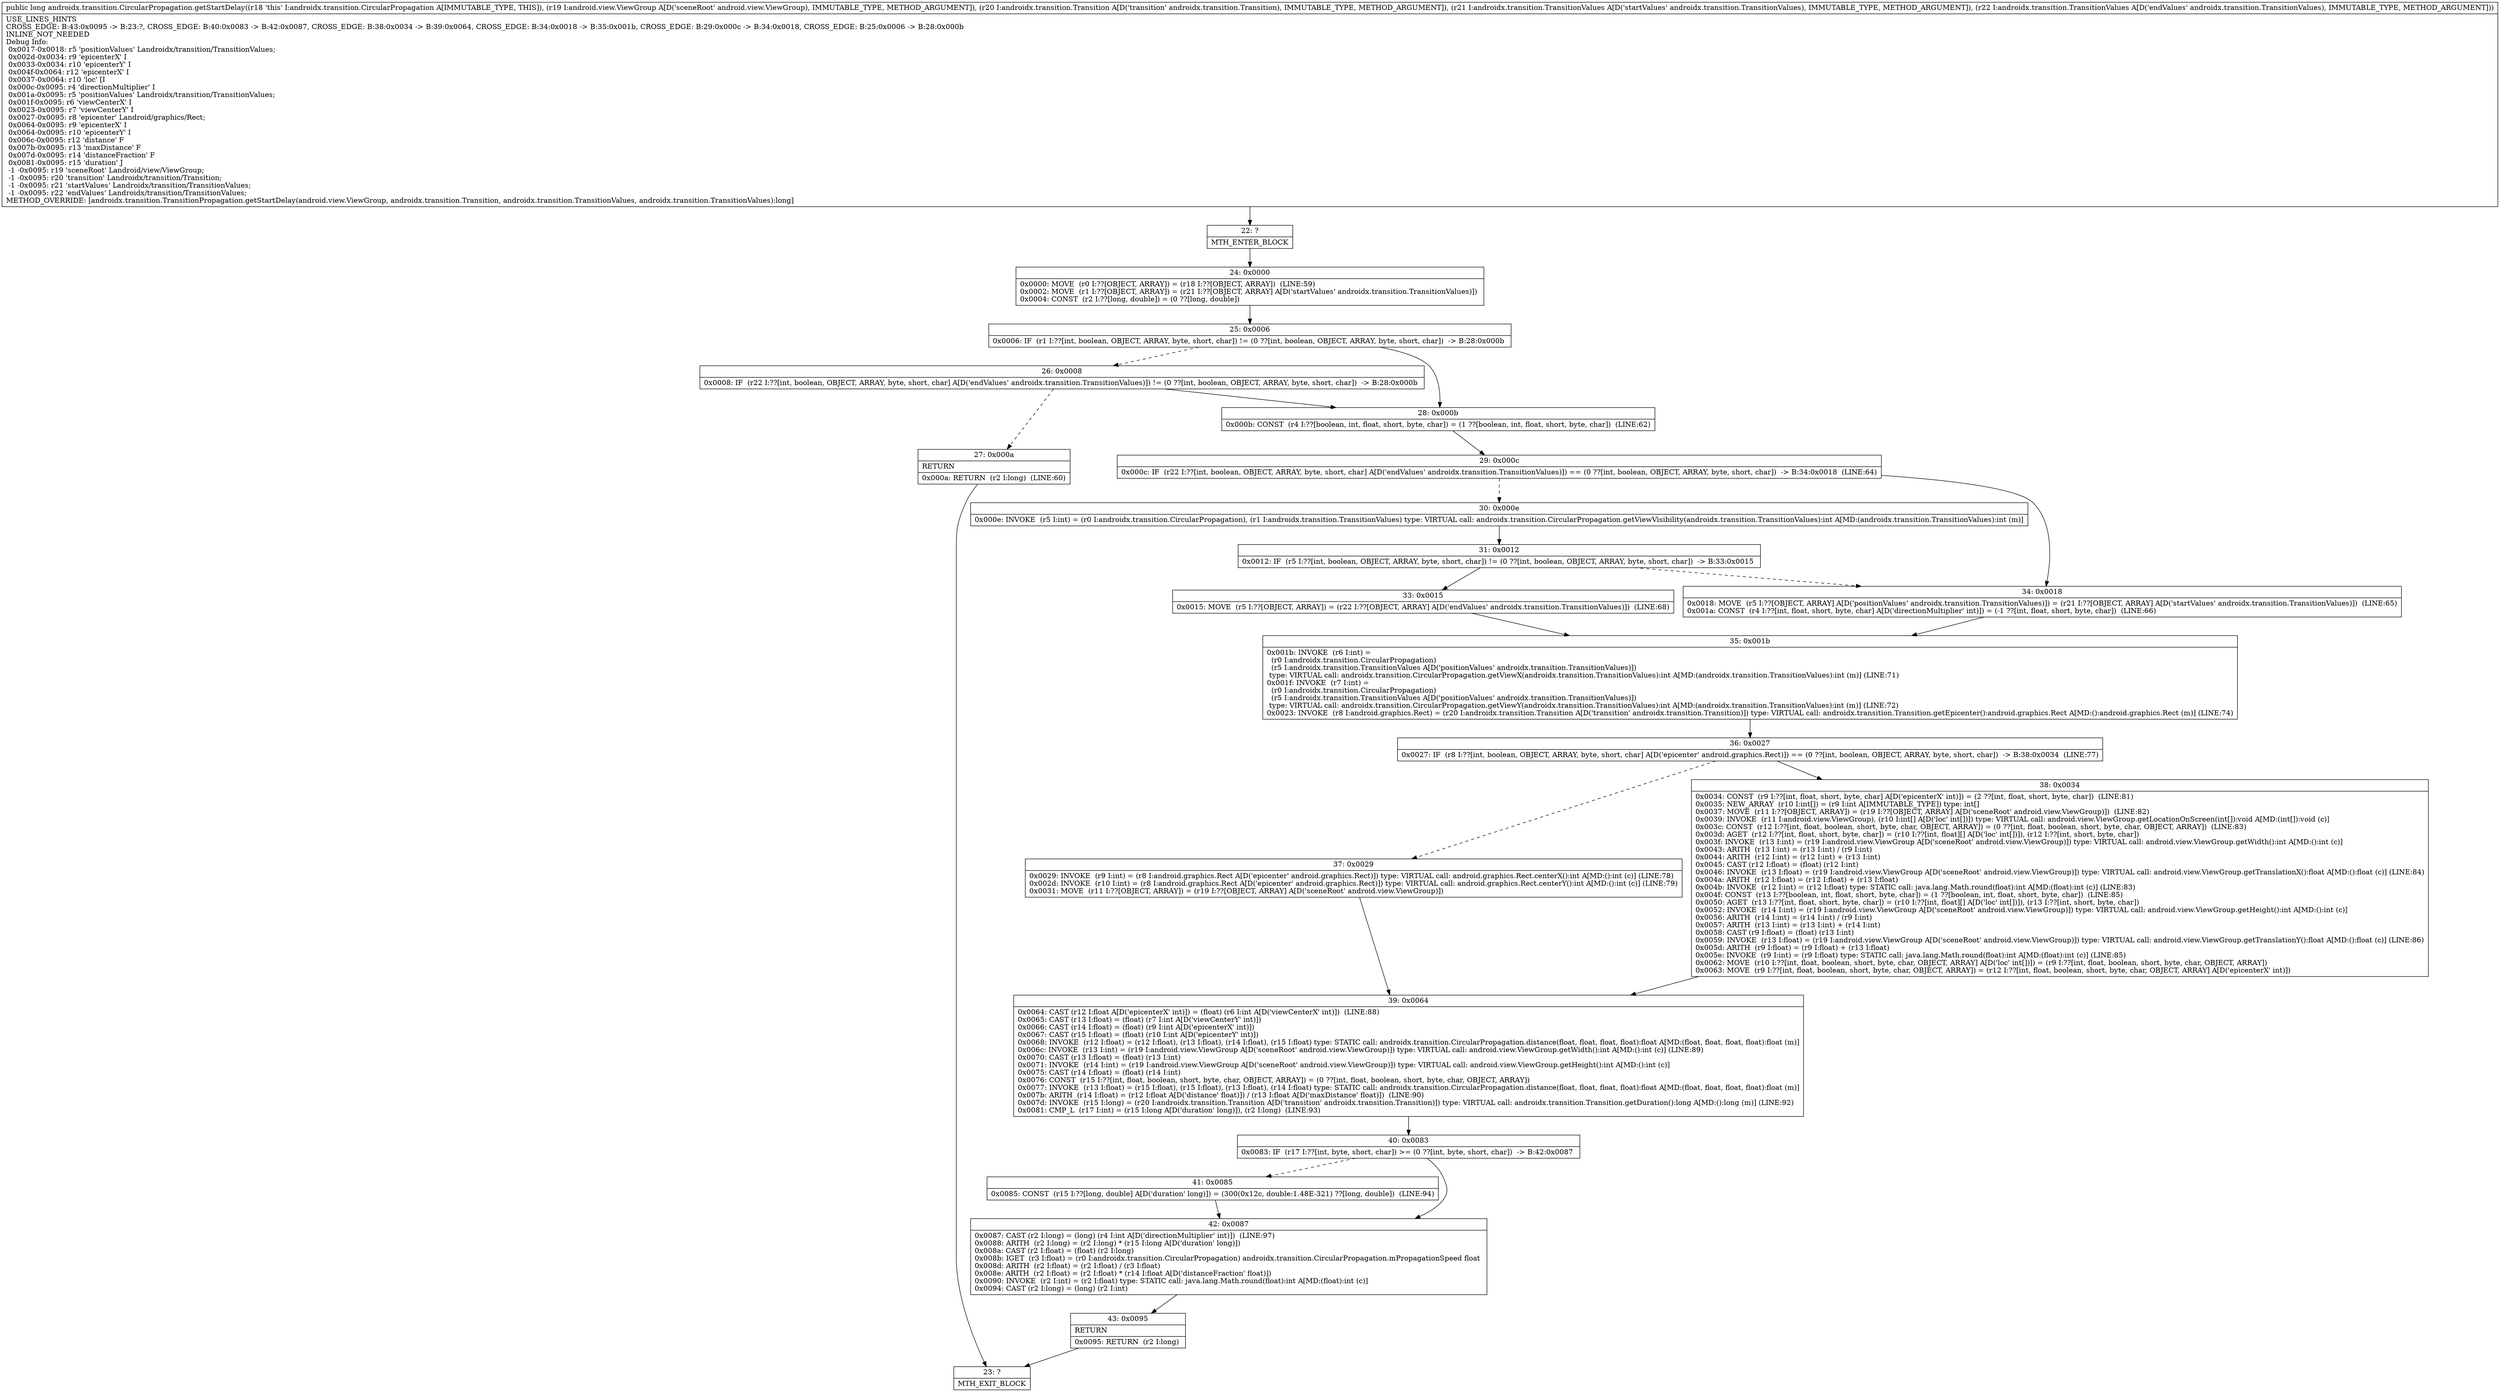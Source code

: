 digraph "CFG forandroidx.transition.CircularPropagation.getStartDelay(Landroid\/view\/ViewGroup;Landroidx\/transition\/Transition;Landroidx\/transition\/TransitionValues;Landroidx\/transition\/TransitionValues;)J" {
Node_22 [shape=record,label="{22\:\ ?|MTH_ENTER_BLOCK\l}"];
Node_24 [shape=record,label="{24\:\ 0x0000|0x0000: MOVE  (r0 I:??[OBJECT, ARRAY]) = (r18 I:??[OBJECT, ARRAY])  (LINE:59)\l0x0002: MOVE  (r1 I:??[OBJECT, ARRAY]) = (r21 I:??[OBJECT, ARRAY] A[D('startValues' androidx.transition.TransitionValues)]) \l0x0004: CONST  (r2 I:??[long, double]) = (0 ??[long, double]) \l}"];
Node_25 [shape=record,label="{25\:\ 0x0006|0x0006: IF  (r1 I:??[int, boolean, OBJECT, ARRAY, byte, short, char]) != (0 ??[int, boolean, OBJECT, ARRAY, byte, short, char])  \-\> B:28:0x000b \l}"];
Node_26 [shape=record,label="{26\:\ 0x0008|0x0008: IF  (r22 I:??[int, boolean, OBJECT, ARRAY, byte, short, char] A[D('endValues' androidx.transition.TransitionValues)]) != (0 ??[int, boolean, OBJECT, ARRAY, byte, short, char])  \-\> B:28:0x000b \l}"];
Node_27 [shape=record,label="{27\:\ 0x000a|RETURN\l|0x000a: RETURN  (r2 I:long)  (LINE:60)\l}"];
Node_23 [shape=record,label="{23\:\ ?|MTH_EXIT_BLOCK\l}"];
Node_28 [shape=record,label="{28\:\ 0x000b|0x000b: CONST  (r4 I:??[boolean, int, float, short, byte, char]) = (1 ??[boolean, int, float, short, byte, char])  (LINE:62)\l}"];
Node_29 [shape=record,label="{29\:\ 0x000c|0x000c: IF  (r22 I:??[int, boolean, OBJECT, ARRAY, byte, short, char] A[D('endValues' androidx.transition.TransitionValues)]) == (0 ??[int, boolean, OBJECT, ARRAY, byte, short, char])  \-\> B:34:0x0018  (LINE:64)\l}"];
Node_30 [shape=record,label="{30\:\ 0x000e|0x000e: INVOKE  (r5 I:int) = (r0 I:androidx.transition.CircularPropagation), (r1 I:androidx.transition.TransitionValues) type: VIRTUAL call: androidx.transition.CircularPropagation.getViewVisibility(androidx.transition.TransitionValues):int A[MD:(androidx.transition.TransitionValues):int (m)]\l}"];
Node_31 [shape=record,label="{31\:\ 0x0012|0x0012: IF  (r5 I:??[int, boolean, OBJECT, ARRAY, byte, short, char]) != (0 ??[int, boolean, OBJECT, ARRAY, byte, short, char])  \-\> B:33:0x0015 \l}"];
Node_33 [shape=record,label="{33\:\ 0x0015|0x0015: MOVE  (r5 I:??[OBJECT, ARRAY]) = (r22 I:??[OBJECT, ARRAY] A[D('endValues' androidx.transition.TransitionValues)])  (LINE:68)\l}"];
Node_35 [shape=record,label="{35\:\ 0x001b|0x001b: INVOKE  (r6 I:int) = \l  (r0 I:androidx.transition.CircularPropagation)\l  (r5 I:androidx.transition.TransitionValues A[D('positionValues' androidx.transition.TransitionValues)])\l type: VIRTUAL call: androidx.transition.CircularPropagation.getViewX(androidx.transition.TransitionValues):int A[MD:(androidx.transition.TransitionValues):int (m)] (LINE:71)\l0x001f: INVOKE  (r7 I:int) = \l  (r0 I:androidx.transition.CircularPropagation)\l  (r5 I:androidx.transition.TransitionValues A[D('positionValues' androidx.transition.TransitionValues)])\l type: VIRTUAL call: androidx.transition.CircularPropagation.getViewY(androidx.transition.TransitionValues):int A[MD:(androidx.transition.TransitionValues):int (m)] (LINE:72)\l0x0023: INVOKE  (r8 I:android.graphics.Rect) = (r20 I:androidx.transition.Transition A[D('transition' androidx.transition.Transition)]) type: VIRTUAL call: androidx.transition.Transition.getEpicenter():android.graphics.Rect A[MD:():android.graphics.Rect (m)] (LINE:74)\l}"];
Node_36 [shape=record,label="{36\:\ 0x0027|0x0027: IF  (r8 I:??[int, boolean, OBJECT, ARRAY, byte, short, char] A[D('epicenter' android.graphics.Rect)]) == (0 ??[int, boolean, OBJECT, ARRAY, byte, short, char])  \-\> B:38:0x0034  (LINE:77)\l}"];
Node_37 [shape=record,label="{37\:\ 0x0029|0x0029: INVOKE  (r9 I:int) = (r8 I:android.graphics.Rect A[D('epicenter' android.graphics.Rect)]) type: VIRTUAL call: android.graphics.Rect.centerX():int A[MD:():int (c)] (LINE:78)\l0x002d: INVOKE  (r10 I:int) = (r8 I:android.graphics.Rect A[D('epicenter' android.graphics.Rect)]) type: VIRTUAL call: android.graphics.Rect.centerY():int A[MD:():int (c)] (LINE:79)\l0x0031: MOVE  (r11 I:??[OBJECT, ARRAY]) = (r19 I:??[OBJECT, ARRAY] A[D('sceneRoot' android.view.ViewGroup)]) \l}"];
Node_39 [shape=record,label="{39\:\ 0x0064|0x0064: CAST (r12 I:float A[D('epicenterX' int)]) = (float) (r6 I:int A[D('viewCenterX' int)])  (LINE:88)\l0x0065: CAST (r13 I:float) = (float) (r7 I:int A[D('viewCenterY' int)]) \l0x0066: CAST (r14 I:float) = (float) (r9 I:int A[D('epicenterX' int)]) \l0x0067: CAST (r15 I:float) = (float) (r10 I:int A[D('epicenterY' int)]) \l0x0068: INVOKE  (r12 I:float) = (r12 I:float), (r13 I:float), (r14 I:float), (r15 I:float) type: STATIC call: androidx.transition.CircularPropagation.distance(float, float, float, float):float A[MD:(float, float, float, float):float (m)]\l0x006c: INVOKE  (r13 I:int) = (r19 I:android.view.ViewGroup A[D('sceneRoot' android.view.ViewGroup)]) type: VIRTUAL call: android.view.ViewGroup.getWidth():int A[MD:():int (c)] (LINE:89)\l0x0070: CAST (r13 I:float) = (float) (r13 I:int) \l0x0071: INVOKE  (r14 I:int) = (r19 I:android.view.ViewGroup A[D('sceneRoot' android.view.ViewGroup)]) type: VIRTUAL call: android.view.ViewGroup.getHeight():int A[MD:():int (c)]\l0x0075: CAST (r14 I:float) = (float) (r14 I:int) \l0x0076: CONST  (r15 I:??[int, float, boolean, short, byte, char, OBJECT, ARRAY]) = (0 ??[int, float, boolean, short, byte, char, OBJECT, ARRAY]) \l0x0077: INVOKE  (r13 I:float) = (r15 I:float), (r15 I:float), (r13 I:float), (r14 I:float) type: STATIC call: androidx.transition.CircularPropagation.distance(float, float, float, float):float A[MD:(float, float, float, float):float (m)]\l0x007b: ARITH  (r14 I:float) = (r12 I:float A[D('distance' float)]) \/ (r13 I:float A[D('maxDistance' float)])  (LINE:90)\l0x007d: INVOKE  (r15 I:long) = (r20 I:androidx.transition.Transition A[D('transition' androidx.transition.Transition)]) type: VIRTUAL call: androidx.transition.Transition.getDuration():long A[MD:():long (m)] (LINE:92)\l0x0081: CMP_L  (r17 I:int) = (r15 I:long A[D('duration' long)]), (r2 I:long)  (LINE:93)\l}"];
Node_40 [shape=record,label="{40\:\ 0x0083|0x0083: IF  (r17 I:??[int, byte, short, char]) \>= (0 ??[int, byte, short, char])  \-\> B:42:0x0087 \l}"];
Node_41 [shape=record,label="{41\:\ 0x0085|0x0085: CONST  (r15 I:??[long, double] A[D('duration' long)]) = (300(0x12c, double:1.48E\-321) ??[long, double])  (LINE:94)\l}"];
Node_42 [shape=record,label="{42\:\ 0x0087|0x0087: CAST (r2 I:long) = (long) (r4 I:int A[D('directionMultiplier' int)])  (LINE:97)\l0x0088: ARITH  (r2 I:long) = (r2 I:long) * (r15 I:long A[D('duration' long)]) \l0x008a: CAST (r2 I:float) = (float) (r2 I:long) \l0x008b: IGET  (r3 I:float) = (r0 I:androidx.transition.CircularPropagation) androidx.transition.CircularPropagation.mPropagationSpeed float \l0x008d: ARITH  (r2 I:float) = (r2 I:float) \/ (r3 I:float) \l0x008e: ARITH  (r2 I:float) = (r2 I:float) * (r14 I:float A[D('distanceFraction' float)]) \l0x0090: INVOKE  (r2 I:int) = (r2 I:float) type: STATIC call: java.lang.Math.round(float):int A[MD:(float):int (c)]\l0x0094: CAST (r2 I:long) = (long) (r2 I:int) \l}"];
Node_43 [shape=record,label="{43\:\ 0x0095|RETURN\l|0x0095: RETURN  (r2 I:long) \l}"];
Node_38 [shape=record,label="{38\:\ 0x0034|0x0034: CONST  (r9 I:??[int, float, short, byte, char] A[D('epicenterX' int)]) = (2 ??[int, float, short, byte, char])  (LINE:81)\l0x0035: NEW_ARRAY  (r10 I:int[]) = (r9 I:int A[IMMUTABLE_TYPE]) type: int[] \l0x0037: MOVE  (r11 I:??[OBJECT, ARRAY]) = (r19 I:??[OBJECT, ARRAY] A[D('sceneRoot' android.view.ViewGroup)])  (LINE:82)\l0x0039: INVOKE  (r11 I:android.view.ViewGroup), (r10 I:int[] A[D('loc' int[])]) type: VIRTUAL call: android.view.ViewGroup.getLocationOnScreen(int[]):void A[MD:(int[]):void (c)]\l0x003c: CONST  (r12 I:??[int, float, boolean, short, byte, char, OBJECT, ARRAY]) = (0 ??[int, float, boolean, short, byte, char, OBJECT, ARRAY])  (LINE:83)\l0x003d: AGET  (r12 I:??[int, float, short, byte, char]) = (r10 I:??[int, float][] A[D('loc' int[])]), (r12 I:??[int, short, byte, char]) \l0x003f: INVOKE  (r13 I:int) = (r19 I:android.view.ViewGroup A[D('sceneRoot' android.view.ViewGroup)]) type: VIRTUAL call: android.view.ViewGroup.getWidth():int A[MD:():int (c)]\l0x0043: ARITH  (r13 I:int) = (r13 I:int) \/ (r9 I:int) \l0x0044: ARITH  (r12 I:int) = (r12 I:int) + (r13 I:int) \l0x0045: CAST (r12 I:float) = (float) (r12 I:int) \l0x0046: INVOKE  (r13 I:float) = (r19 I:android.view.ViewGroup A[D('sceneRoot' android.view.ViewGroup)]) type: VIRTUAL call: android.view.ViewGroup.getTranslationX():float A[MD:():float (c)] (LINE:84)\l0x004a: ARITH  (r12 I:float) = (r12 I:float) + (r13 I:float) \l0x004b: INVOKE  (r12 I:int) = (r12 I:float) type: STATIC call: java.lang.Math.round(float):int A[MD:(float):int (c)] (LINE:83)\l0x004f: CONST  (r13 I:??[boolean, int, float, short, byte, char]) = (1 ??[boolean, int, float, short, byte, char])  (LINE:85)\l0x0050: AGET  (r13 I:??[int, float, short, byte, char]) = (r10 I:??[int, float][] A[D('loc' int[])]), (r13 I:??[int, short, byte, char]) \l0x0052: INVOKE  (r14 I:int) = (r19 I:android.view.ViewGroup A[D('sceneRoot' android.view.ViewGroup)]) type: VIRTUAL call: android.view.ViewGroup.getHeight():int A[MD:():int (c)]\l0x0056: ARITH  (r14 I:int) = (r14 I:int) \/ (r9 I:int) \l0x0057: ARITH  (r13 I:int) = (r13 I:int) + (r14 I:int) \l0x0058: CAST (r9 I:float) = (float) (r13 I:int) \l0x0059: INVOKE  (r13 I:float) = (r19 I:android.view.ViewGroup A[D('sceneRoot' android.view.ViewGroup)]) type: VIRTUAL call: android.view.ViewGroup.getTranslationY():float A[MD:():float (c)] (LINE:86)\l0x005d: ARITH  (r9 I:float) = (r9 I:float) + (r13 I:float) \l0x005e: INVOKE  (r9 I:int) = (r9 I:float) type: STATIC call: java.lang.Math.round(float):int A[MD:(float):int (c)] (LINE:85)\l0x0062: MOVE  (r10 I:??[int, float, boolean, short, byte, char, OBJECT, ARRAY] A[D('loc' int[])]) = (r9 I:??[int, float, boolean, short, byte, char, OBJECT, ARRAY]) \l0x0063: MOVE  (r9 I:??[int, float, boolean, short, byte, char, OBJECT, ARRAY]) = (r12 I:??[int, float, boolean, short, byte, char, OBJECT, ARRAY] A[D('epicenterX' int)]) \l}"];
Node_34 [shape=record,label="{34\:\ 0x0018|0x0018: MOVE  (r5 I:??[OBJECT, ARRAY] A[D('positionValues' androidx.transition.TransitionValues)]) = (r21 I:??[OBJECT, ARRAY] A[D('startValues' androidx.transition.TransitionValues)])  (LINE:65)\l0x001a: CONST  (r4 I:??[int, float, short, byte, char] A[D('directionMultiplier' int)]) = (\-1 ??[int, float, short, byte, char])  (LINE:66)\l}"];
MethodNode[shape=record,label="{public long androidx.transition.CircularPropagation.getStartDelay((r18 'this' I:androidx.transition.CircularPropagation A[IMMUTABLE_TYPE, THIS]), (r19 I:android.view.ViewGroup A[D('sceneRoot' android.view.ViewGroup), IMMUTABLE_TYPE, METHOD_ARGUMENT]), (r20 I:androidx.transition.Transition A[D('transition' androidx.transition.Transition), IMMUTABLE_TYPE, METHOD_ARGUMENT]), (r21 I:androidx.transition.TransitionValues A[D('startValues' androidx.transition.TransitionValues), IMMUTABLE_TYPE, METHOD_ARGUMENT]), (r22 I:androidx.transition.TransitionValues A[D('endValues' androidx.transition.TransitionValues), IMMUTABLE_TYPE, METHOD_ARGUMENT]))  | USE_LINES_HINTS\lCROSS_EDGE: B:43:0x0095 \-\> B:23:?, CROSS_EDGE: B:40:0x0083 \-\> B:42:0x0087, CROSS_EDGE: B:38:0x0034 \-\> B:39:0x0064, CROSS_EDGE: B:34:0x0018 \-\> B:35:0x001b, CROSS_EDGE: B:29:0x000c \-\> B:34:0x0018, CROSS_EDGE: B:25:0x0006 \-\> B:28:0x000b\lINLINE_NOT_NEEDED\lDebug Info:\l  0x0017\-0x0018: r5 'positionValues' Landroidx\/transition\/TransitionValues;\l  0x002d\-0x0034: r9 'epicenterX' I\l  0x0033\-0x0034: r10 'epicenterY' I\l  0x004f\-0x0064: r12 'epicenterX' I\l  0x0037\-0x0064: r10 'loc' [I\l  0x000c\-0x0095: r4 'directionMultiplier' I\l  0x001a\-0x0095: r5 'positionValues' Landroidx\/transition\/TransitionValues;\l  0x001f\-0x0095: r6 'viewCenterX' I\l  0x0023\-0x0095: r7 'viewCenterY' I\l  0x0027\-0x0095: r8 'epicenter' Landroid\/graphics\/Rect;\l  0x0064\-0x0095: r9 'epicenterX' I\l  0x0064\-0x0095: r10 'epicenterY' I\l  0x006c\-0x0095: r12 'distance' F\l  0x007b\-0x0095: r13 'maxDistance' F\l  0x007d\-0x0095: r14 'distanceFraction' F\l  0x0081\-0x0095: r15 'duration' J\l  \-1 \-0x0095: r19 'sceneRoot' Landroid\/view\/ViewGroup;\l  \-1 \-0x0095: r20 'transition' Landroidx\/transition\/Transition;\l  \-1 \-0x0095: r21 'startValues' Landroidx\/transition\/TransitionValues;\l  \-1 \-0x0095: r22 'endValues' Landroidx\/transition\/TransitionValues;\lMETHOD_OVERRIDE: [androidx.transition.TransitionPropagation.getStartDelay(android.view.ViewGroup, androidx.transition.Transition, androidx.transition.TransitionValues, androidx.transition.TransitionValues):long]\l}"];
MethodNode -> Node_22;Node_22 -> Node_24;
Node_24 -> Node_25;
Node_25 -> Node_26[style=dashed];
Node_25 -> Node_28;
Node_26 -> Node_27[style=dashed];
Node_26 -> Node_28;
Node_27 -> Node_23;
Node_28 -> Node_29;
Node_29 -> Node_30[style=dashed];
Node_29 -> Node_34;
Node_30 -> Node_31;
Node_31 -> Node_33;
Node_31 -> Node_34[style=dashed];
Node_33 -> Node_35;
Node_35 -> Node_36;
Node_36 -> Node_37[style=dashed];
Node_36 -> Node_38;
Node_37 -> Node_39;
Node_39 -> Node_40;
Node_40 -> Node_41[style=dashed];
Node_40 -> Node_42;
Node_41 -> Node_42;
Node_42 -> Node_43;
Node_43 -> Node_23;
Node_38 -> Node_39;
Node_34 -> Node_35;
}

